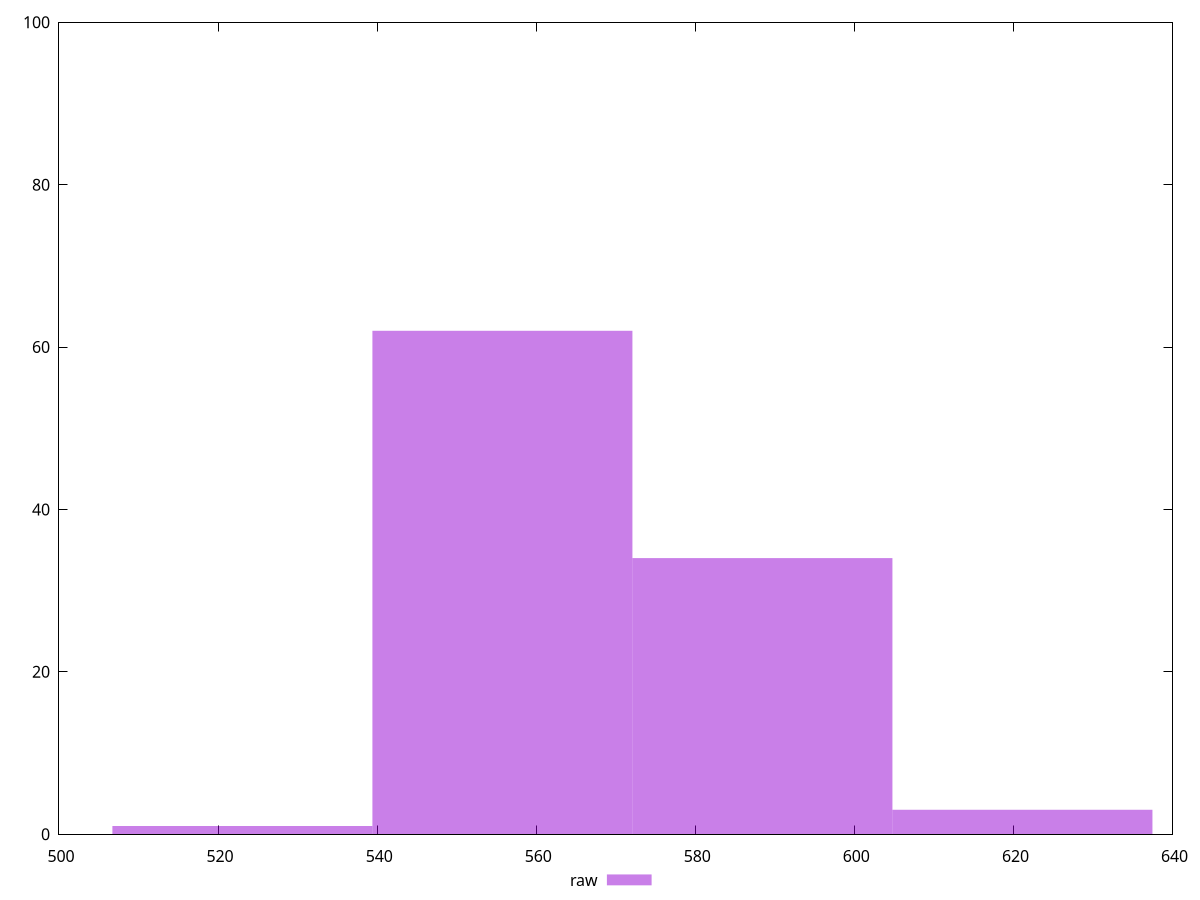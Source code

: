 reset
set terminal svg size 640, 490 enhanced background rgb 'white'
set output "report_00007_2020-12-11T15:55:29.892Z/bootup-time/samples/pages+cached/raw/histogram.svg"

$raw <<EOF
555.7499935354973 62
588.4411696258207 34
621.1323457161441 3
523.058817445174 1
EOF

set key outside below
set boxwidth 32.691176090323374
set yrange [0:100]
set style fill transparent solid 0.5 noborder

plot \
  $raw title "raw" with boxes, \


reset